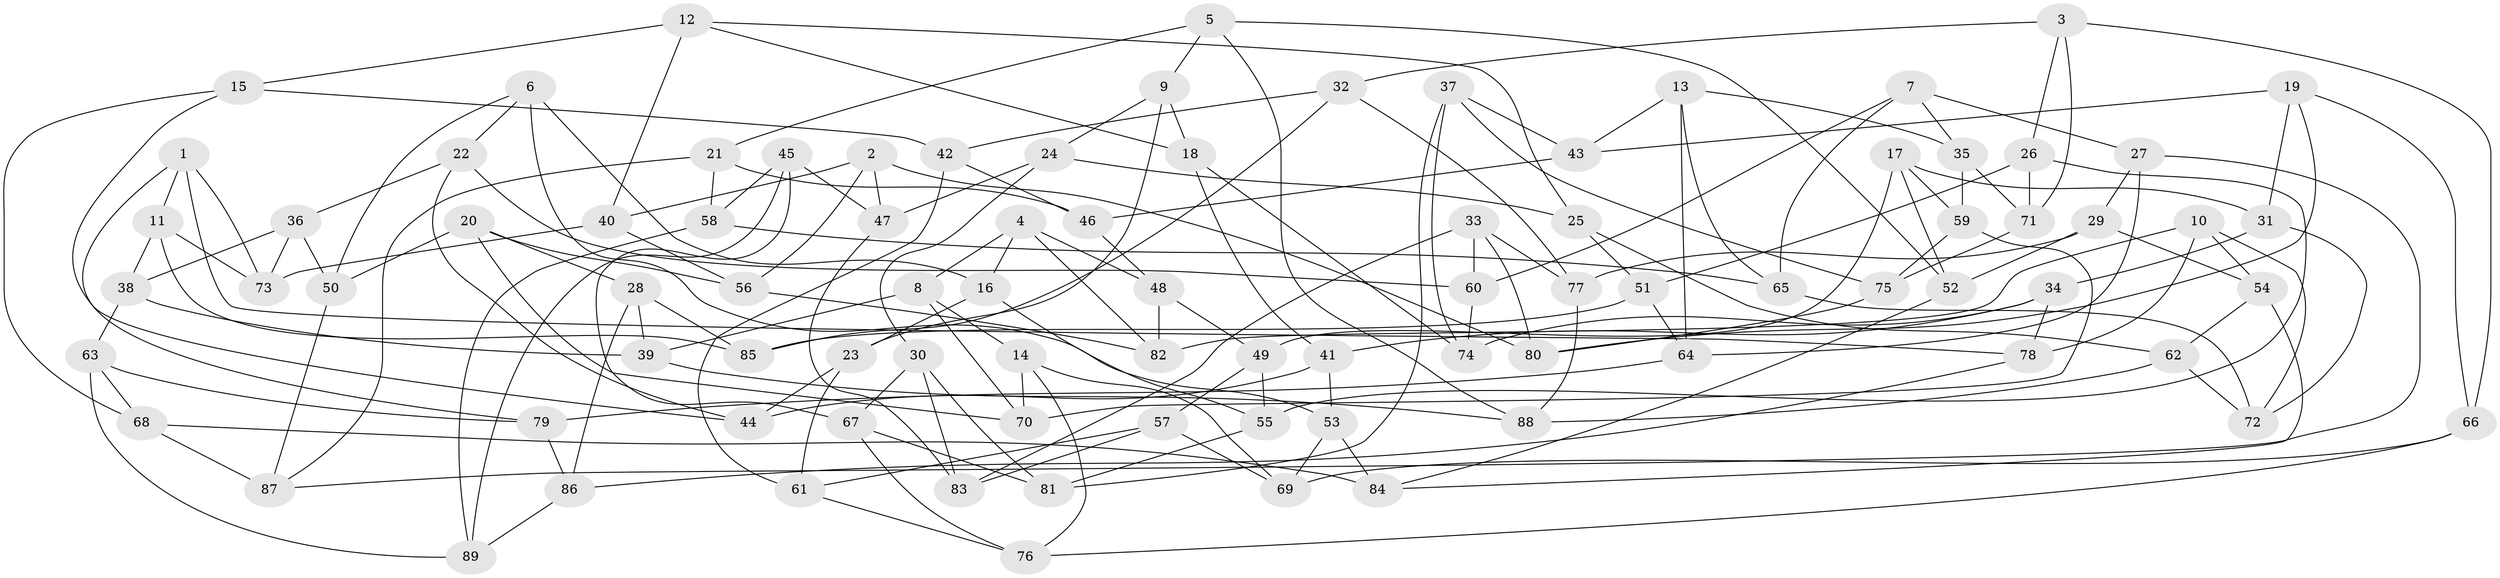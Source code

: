 // coarse degree distribution, {4: 0.532258064516129, 5: 0.1935483870967742, 6: 0.20967741935483872, 3: 0.06451612903225806}
// Generated by graph-tools (version 1.1) at 2025/38/03/04/25 23:38:10]
// undirected, 89 vertices, 178 edges
graph export_dot {
  node [color=gray90,style=filled];
  1;
  2;
  3;
  4;
  5;
  6;
  7;
  8;
  9;
  10;
  11;
  12;
  13;
  14;
  15;
  16;
  17;
  18;
  19;
  20;
  21;
  22;
  23;
  24;
  25;
  26;
  27;
  28;
  29;
  30;
  31;
  32;
  33;
  34;
  35;
  36;
  37;
  38;
  39;
  40;
  41;
  42;
  43;
  44;
  45;
  46;
  47;
  48;
  49;
  50;
  51;
  52;
  53;
  54;
  55;
  56;
  57;
  58;
  59;
  60;
  61;
  62;
  63;
  64;
  65;
  66;
  67;
  68;
  69;
  70;
  71;
  72;
  73;
  74;
  75;
  76;
  77;
  78;
  79;
  80;
  81;
  82;
  83;
  84;
  85;
  86;
  87;
  88;
  89;
  1 -- 73;
  1 -- 79;
  1 -- 11;
  1 -- 78;
  2 -- 56;
  2 -- 80;
  2 -- 47;
  2 -- 40;
  3 -- 66;
  3 -- 71;
  3 -- 32;
  3 -- 26;
  4 -- 82;
  4 -- 48;
  4 -- 8;
  4 -- 16;
  5 -- 52;
  5 -- 21;
  5 -- 88;
  5 -- 9;
  6 -- 53;
  6 -- 22;
  6 -- 50;
  6 -- 16;
  7 -- 65;
  7 -- 35;
  7 -- 60;
  7 -- 27;
  8 -- 70;
  8 -- 14;
  8 -- 39;
  9 -- 18;
  9 -- 23;
  9 -- 24;
  10 -- 54;
  10 -- 82;
  10 -- 72;
  10 -- 78;
  11 -- 38;
  11 -- 73;
  11 -- 85;
  12 -- 15;
  12 -- 25;
  12 -- 18;
  12 -- 40;
  13 -- 43;
  13 -- 64;
  13 -- 35;
  13 -- 65;
  14 -- 69;
  14 -- 70;
  14 -- 76;
  15 -- 42;
  15 -- 68;
  15 -- 44;
  16 -- 55;
  16 -- 23;
  17 -- 59;
  17 -- 31;
  17 -- 52;
  17 -- 49;
  18 -- 74;
  18 -- 41;
  19 -- 66;
  19 -- 80;
  19 -- 31;
  19 -- 43;
  20 -- 50;
  20 -- 28;
  20 -- 56;
  20 -- 70;
  21 -- 46;
  21 -- 58;
  21 -- 87;
  22 -- 36;
  22 -- 60;
  22 -- 44;
  23 -- 44;
  23 -- 61;
  24 -- 25;
  24 -- 30;
  24 -- 47;
  25 -- 62;
  25 -- 51;
  26 -- 71;
  26 -- 55;
  26 -- 51;
  27 -- 87;
  27 -- 29;
  27 -- 64;
  28 -- 39;
  28 -- 85;
  28 -- 86;
  29 -- 77;
  29 -- 52;
  29 -- 54;
  30 -- 83;
  30 -- 67;
  30 -- 81;
  31 -- 34;
  31 -- 72;
  32 -- 42;
  32 -- 77;
  32 -- 85;
  33 -- 77;
  33 -- 83;
  33 -- 60;
  33 -- 80;
  34 -- 74;
  34 -- 78;
  34 -- 41;
  35 -- 71;
  35 -- 59;
  36 -- 50;
  36 -- 73;
  36 -- 38;
  37 -- 43;
  37 -- 81;
  37 -- 75;
  37 -- 74;
  38 -- 39;
  38 -- 63;
  39 -- 88;
  40 -- 56;
  40 -- 73;
  41 -- 44;
  41 -- 53;
  42 -- 61;
  42 -- 46;
  43 -- 46;
  45 -- 89;
  45 -- 58;
  45 -- 67;
  45 -- 47;
  46 -- 48;
  47 -- 83;
  48 -- 82;
  48 -- 49;
  49 -- 57;
  49 -- 55;
  50 -- 87;
  51 -- 64;
  51 -- 85;
  52 -- 84;
  53 -- 69;
  53 -- 84;
  54 -- 62;
  54 -- 84;
  55 -- 81;
  56 -- 82;
  57 -- 83;
  57 -- 69;
  57 -- 61;
  58 -- 65;
  58 -- 89;
  59 -- 75;
  59 -- 70;
  60 -- 74;
  61 -- 76;
  62 -- 72;
  62 -- 88;
  63 -- 79;
  63 -- 68;
  63 -- 89;
  64 -- 79;
  65 -- 72;
  66 -- 76;
  66 -- 69;
  67 -- 81;
  67 -- 76;
  68 -- 87;
  68 -- 84;
  71 -- 75;
  75 -- 80;
  77 -- 88;
  78 -- 86;
  79 -- 86;
  86 -- 89;
}

